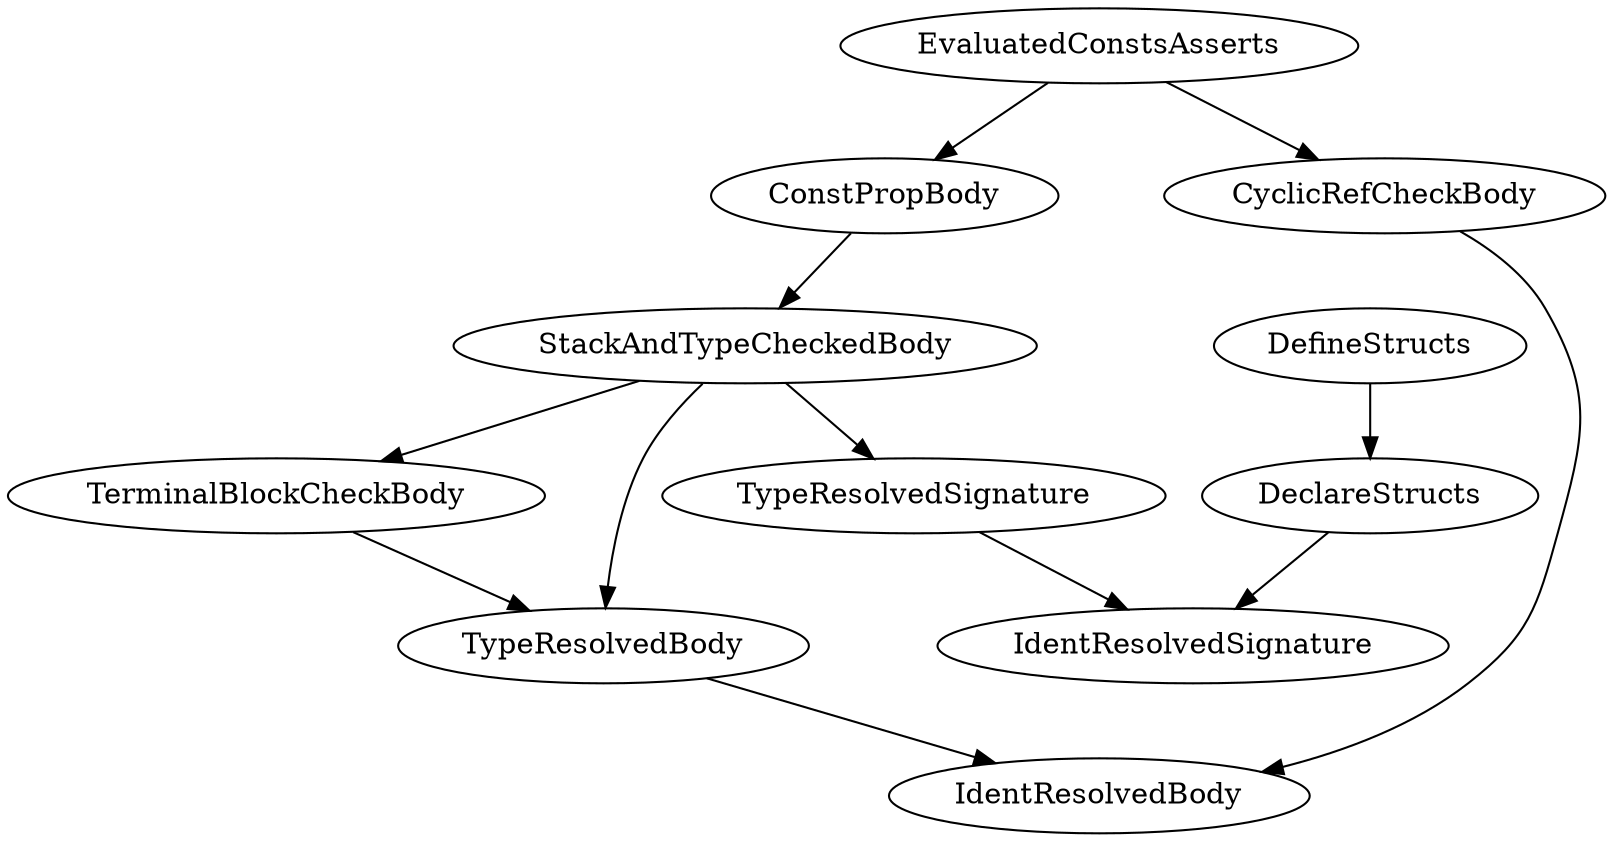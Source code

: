 strict digraph {
    IdentResolvedSignature;
    IdentResolvedBody;

    DeclareStructs -> IdentResolvedSignature;
    DefineStructs -> DeclareStructs;

    TypeResolvedSignature -> IdentResolvedSignature;
    TypeResolvedBody -> IdentResolvedBody;

    CyclicRefCheckBody -> IdentResolvedBody;
    TerminalBlockCheckBody -> TypeResolvedBody;

    StackAndTypeCheckedBody -> TypeResolvedSignature;
    StackAndTypeCheckedBody -> TypeResolvedBody;
    StackAndTypeCheckedBody -> TerminalBlockCheckBody;

    ConstPropBody -> StackAndTypeCheckedBody;
    EvaluatedConstsAsserts -> CyclicRefCheckBody;
    EvaluatedConstsAsserts -> ConstPropBody;
}